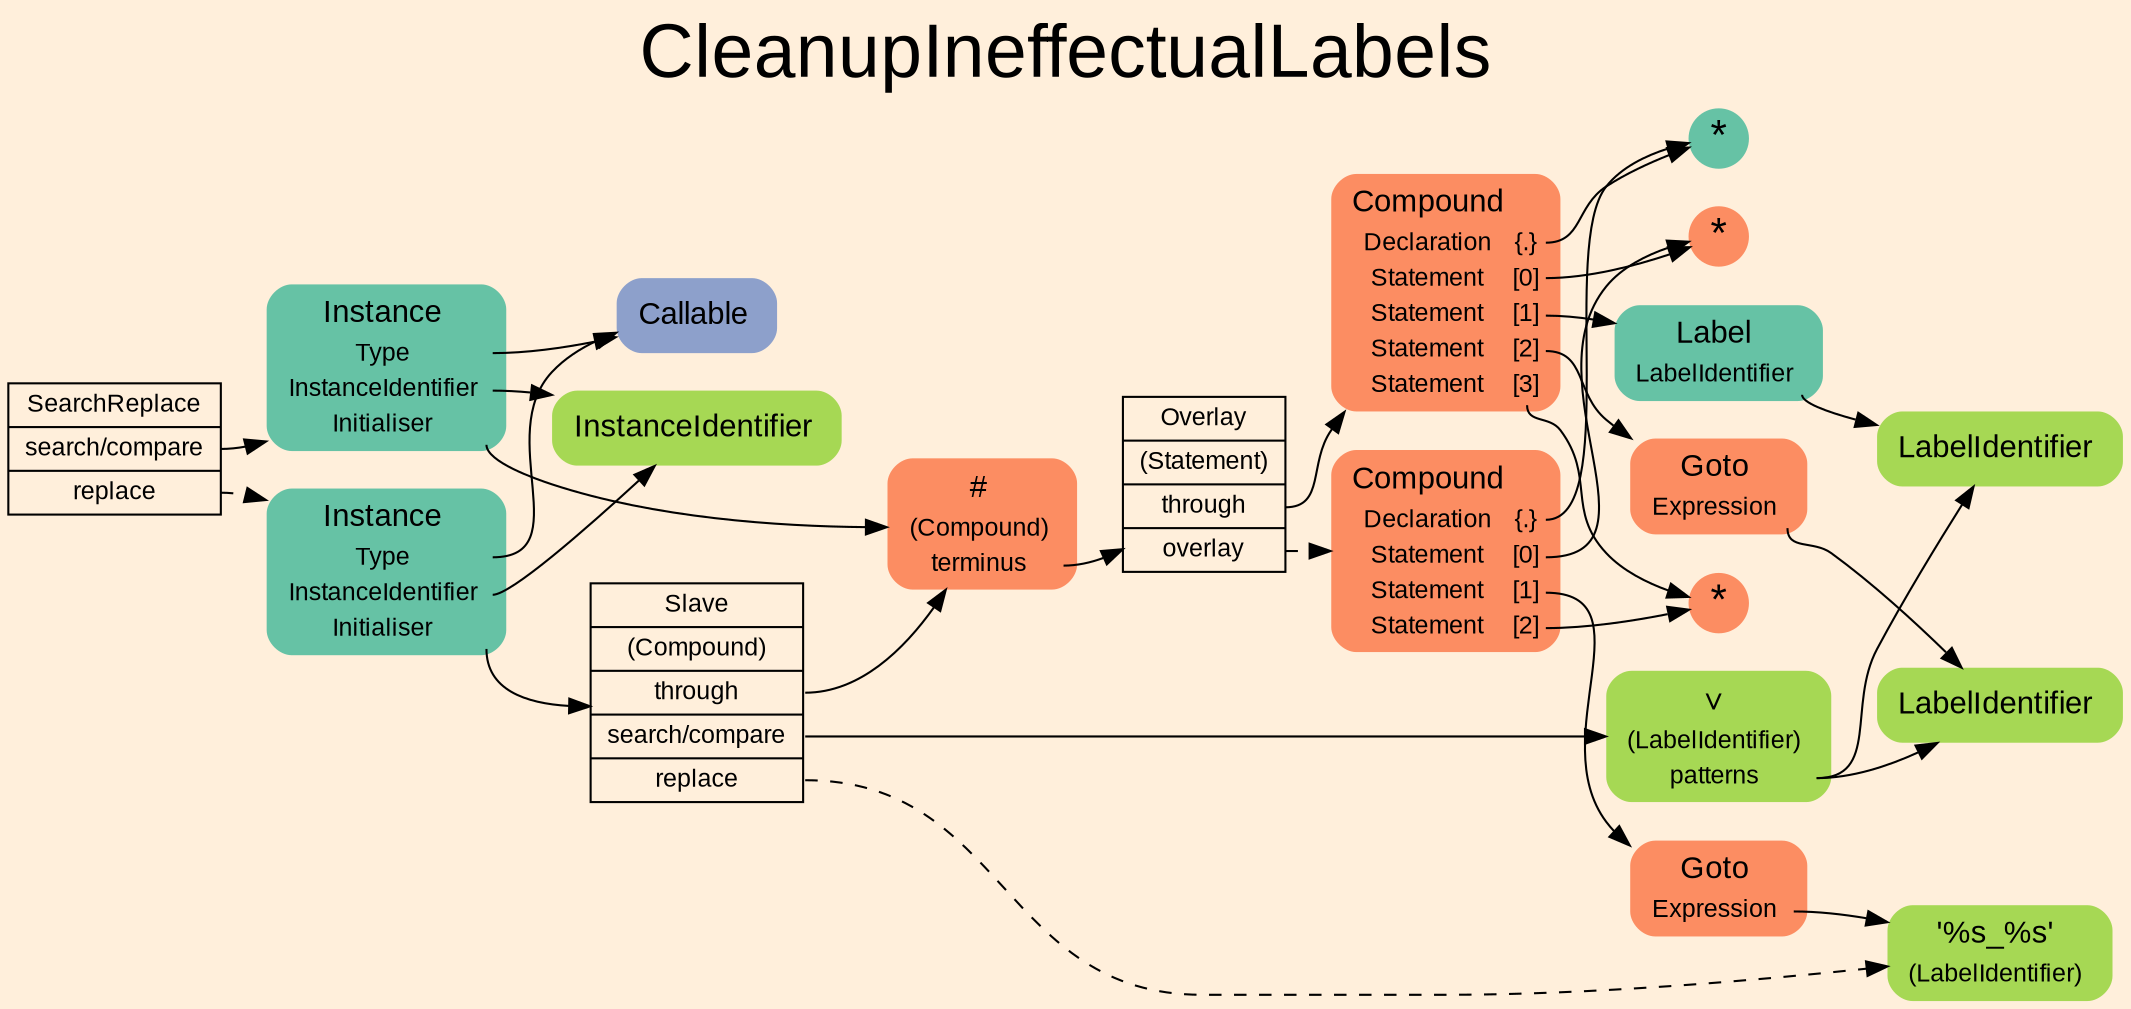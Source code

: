digraph "CleanupIneffectualLabels" {
label = "CleanupIneffectualLabels"
labelloc = t
fontsize = "36"
graph [
    rankdir = "LR"
    ranksep = 0.3
    bgcolor = antiquewhite1
    color = black
    fontcolor = black
    fontname = "Arial"
];
node [
    fontname = "Arial"
];
edge [
    fontname = "Arial"
];

// -------------------- transformation figure --------------------
"CR#B-4-91" [
    // -------- block CR#B-4-91 ----------
    shape = "record"
    fillcolor = antiquewhite1
    label = "<fixed> SearchReplace | <port0> search/compare | <port1> replace"
    style = "filled"
    fontsize = "12"
    color = black
    fontcolor = black
];

"#B-2-1955" [
    // -------- block #B-2-1955 ----------
    shape = "plaintext"
    fillcolor = "/set28/1"
    label = <<TABLE BORDER="0" CELLBORDER="0" CELLSPACING="0">
     <TR><TD><FONT POINT-SIZE="15.0">Instance</FONT></TD><TD></TD></TR>
     <TR><TD>Type</TD><TD PORT="port0"></TD></TR>
     <TR><TD>InstanceIdentifier</TD><TD PORT="port1"></TD></TR>
     <TR><TD>Initialiser</TD><TD PORT="port2"></TD></TR>
    </TABLE>>
    style = "rounded,filled"
    fontsize = "12"
];

"#B-2-1970" [
    // -------- block #B-2-1970 ----------
    shape = "plaintext"
    fillcolor = "/set28/3"
    label = <<TABLE BORDER="0" CELLBORDER="0" CELLSPACING="0">
     <TR><TD><FONT POINT-SIZE="15.0">Callable</FONT></TD><TD></TD></TR>
    </TABLE>>
    style = "rounded,filled"
    fontsize = "12"
];

"#B-2-1969" [
    // -------- block #B-2-1969 ----------
    shape = "plaintext"
    fillcolor = "/set28/5"
    label = <<TABLE BORDER="0" CELLBORDER="0" CELLSPACING="0">
     <TR><TD><FONT POINT-SIZE="15.0">InstanceIdentifier</FONT></TD><TD></TD></TR>
    </TABLE>>
    style = "rounded,filled"
    fontsize = "12"
];

"#B-2-1957" [
    // -------- block #B-2-1957 ----------
    shape = "plaintext"
    fillcolor = "/set28/2"
    label = <<TABLE BORDER="0" CELLBORDER="0" CELLSPACING="0">
     <TR><TD><FONT POINT-SIZE="15.0">#</FONT></TD><TD></TD></TR>
     <TR><TD>(Compound)</TD><TD PORT="port0"></TD></TR>
     <TR><TD>terminus</TD><TD PORT="port1"></TD></TR>
    </TABLE>>
    style = "rounded,filled"
    fontsize = "12"
];

"#B-2-1958" [
    // -------- block #B-2-1958 ----------
    shape = "record"
    fillcolor = antiquewhite1
    label = "<fixed> Overlay | <port0> (Statement) | <port1> through | <port2> overlay"
    style = "filled"
    fontsize = "12"
    color = black
    fontcolor = black
];

"#B-2-1959" [
    // -------- block #B-2-1959 ----------
    shape = "plaintext"
    fillcolor = "/set28/2"
    label = <<TABLE BORDER="0" CELLBORDER="0" CELLSPACING="0">
     <TR><TD><FONT POINT-SIZE="15.0">Compound</FONT></TD><TD></TD></TR>
     <TR><TD>Declaration</TD><TD PORT="port0">{.}</TD></TR>
     <TR><TD>Statement</TD><TD PORT="port1">[0]</TD></TR>
     <TR><TD>Statement</TD><TD PORT="port2">[1]</TD></TR>
     <TR><TD>Statement</TD><TD PORT="port3">[2]</TD></TR>
     <TR><TD>Statement</TD><TD PORT="port4">[3]</TD></TR>
    </TABLE>>
    style = "rounded,filled"
    fontsize = "12"
];

"#B-2-1962" [
    // -------- block #B-2-1962 ----------
    shape = "circle"
    fillcolor = "/set28/1"
    label = <*>
    style = "filled"
    fontsize = "20"
    penwidth = 0.0
    fixedsize = true
    width = 0.4
    height = 0.4
];

"#B-2-1963" [
    // -------- block #B-2-1963 ----------
    shape = "circle"
    fillcolor = "/set28/2"
    label = <*>
    style = "filled"
    fontsize = "20"
    penwidth = 0.0
    fixedsize = true
    width = 0.4
    height = 0.4
];

"#B-2-1961" [
    // -------- block #B-2-1961 ----------
    shape = "plaintext"
    fillcolor = "/set28/1"
    label = <<TABLE BORDER="0" CELLBORDER="0" CELLSPACING="0">
     <TR><TD><FONT POINT-SIZE="15.0">Label</FONT></TD><TD></TD></TR>
     <TR><TD>LabelIdentifier</TD><TD PORT="port0"></TD></TR>
    </TABLE>>
    style = "rounded,filled"
    fontsize = "12"
];

"#B-2-1965" [
    // -------- block #B-2-1965 ----------
    shape = "plaintext"
    fillcolor = "/set28/5"
    label = <<TABLE BORDER="0" CELLBORDER="0" CELLSPACING="0">
     <TR><TD><FONT POINT-SIZE="15.0">LabelIdentifier</FONT></TD><TD></TD></TR>
    </TABLE>>
    style = "rounded,filled"
    fontsize = "12"
];

"#B-2-1971" [
    // -------- block #B-2-1971 ----------
    shape = "plaintext"
    fillcolor = "/set28/2"
    label = <<TABLE BORDER="0" CELLBORDER="0" CELLSPACING="0">
     <TR><TD><FONT POINT-SIZE="15.0">Goto</FONT></TD><TD></TD></TR>
     <TR><TD>Expression</TD><TD PORT="port0"></TD></TR>
    </TABLE>>
    style = "rounded,filled"
    fontsize = "12"
];

"#B-2-1966" [
    // -------- block #B-2-1966 ----------
    shape = "plaintext"
    fillcolor = "/set28/5"
    label = <<TABLE BORDER="0" CELLBORDER="0" CELLSPACING="0">
     <TR><TD><FONT POINT-SIZE="15.0">LabelIdentifier</FONT></TD><TD></TD></TR>
    </TABLE>>
    style = "rounded,filled"
    fontsize = "12"
];

"#B-2-1964" [
    // -------- block #B-2-1964 ----------
    shape = "circle"
    fillcolor = "/set28/2"
    label = <*>
    style = "filled"
    fontsize = "20"
    penwidth = 0.0
    fixedsize = true
    width = 0.4
    height = 0.4
];

"#B-2-1960" [
    // -------- block #B-2-1960 ----------
    shape = "plaintext"
    fillcolor = "/set28/2"
    label = <<TABLE BORDER="0" CELLBORDER="0" CELLSPACING="0">
     <TR><TD><FONT POINT-SIZE="15.0">Compound</FONT></TD><TD></TD></TR>
     <TR><TD>Declaration</TD><TD PORT="port0">{.}</TD></TR>
     <TR><TD>Statement</TD><TD PORT="port1">[0]</TD></TR>
     <TR><TD>Statement</TD><TD PORT="port2">[1]</TD></TR>
     <TR><TD>Statement</TD><TD PORT="port3">[2]</TD></TR>
    </TABLE>>
    style = "rounded,filled"
    fontsize = "12"
];

"#B-2-1972" [
    // -------- block #B-2-1972 ----------
    shape = "plaintext"
    fillcolor = "/set28/2"
    label = <<TABLE BORDER="0" CELLBORDER="0" CELLSPACING="0">
     <TR><TD><FONT POINT-SIZE="15.0">Goto</FONT></TD><TD></TD></TR>
     <TR><TD>Expression</TD><TD PORT="port0"></TD></TR>
    </TABLE>>
    style = "rounded,filled"
    fontsize = "12"
];

"#B-2-1967" [
    // -------- block #B-2-1967 ----------
    shape = "plaintext"
    fillcolor = "/set28/5"
    label = <<TABLE BORDER="0" CELLBORDER="0" CELLSPACING="0">
     <TR><TD><FONT POINT-SIZE="15.0">'%s_%s'</FONT></TD><TD></TD></TR>
     <TR><TD>(LabelIdentifier)</TD><TD PORT="port0"></TD></TR>
    </TABLE>>
    style = "rounded,filled"
    fontsize = "12"
];

"#B-2-1956" [
    // -------- block #B-2-1956 ----------
    shape = "plaintext"
    fillcolor = "/set28/1"
    label = <<TABLE BORDER="0" CELLBORDER="0" CELLSPACING="0">
     <TR><TD><FONT POINT-SIZE="15.0">Instance</FONT></TD><TD></TD></TR>
     <TR><TD>Type</TD><TD PORT="port0"></TD></TR>
     <TR><TD>InstanceIdentifier</TD><TD PORT="port1"></TD></TR>
     <TR><TD>Initialiser</TD><TD PORT="port2"></TD></TR>
    </TABLE>>
    style = "rounded,filled"
    fontsize = "12"
];

"#B-2-1973" [
    // -------- block #B-2-1973 ----------
    shape = "record"
    fillcolor = antiquewhite1
    label = "<fixed> Slave | <port0> (Compound) | <port1> through | <port2> search/compare | <port3> replace"
    style = "filled"
    fontsize = "12"
    color = black
    fontcolor = black
];

"#B-2-1968" [
    // -------- block #B-2-1968 ----------
    shape = "plaintext"
    fillcolor = "/set28/5"
    label = <<TABLE BORDER="0" CELLBORDER="0" CELLSPACING="0">
     <TR><TD><FONT POINT-SIZE="15.0">∨</FONT></TD><TD></TD></TR>
     <TR><TD>(LabelIdentifier)</TD><TD PORT="port0"></TD></TR>
     <TR><TD>patterns</TD><TD PORT="port1"></TD></TR>
    </TABLE>>
    style = "rounded,filled"
    fontsize = "12"
];

"CR#B-4-91":port0 -> "#B-2-1955" [
    color = black
    fontcolor = black
];

"CR#B-4-91":port1 -> "#B-2-1956" [
    style="dashed"
    color = black
    fontcolor = black
];

"#B-2-1955":port0 -> "#B-2-1970" [
    color = black
    fontcolor = black
];

"#B-2-1955":port1 -> "#B-2-1969" [
    color = black
    fontcolor = black
];

"#B-2-1955":port2 -> "#B-2-1957" [
    color = black
    fontcolor = black
];

"#B-2-1957":port1 -> "#B-2-1958" [
    color = black
    fontcolor = black
];

"#B-2-1958":port1 -> "#B-2-1959" [
    color = black
    fontcolor = black
];

"#B-2-1958":port2 -> "#B-2-1960" [
    style="dashed"
    color = black
    fontcolor = black
];

"#B-2-1959":port0 -> "#B-2-1962" [
    color = black
    fontcolor = black
];

"#B-2-1959":port1 -> "#B-2-1963" [
    color = black
    fontcolor = black
];

"#B-2-1959":port2 -> "#B-2-1961" [
    color = black
    fontcolor = black
];

"#B-2-1959":port3 -> "#B-2-1971" [
    color = black
    fontcolor = black
];

"#B-2-1959":port4 -> "#B-2-1964" [
    color = black
    fontcolor = black
];

"#B-2-1961":port0 -> "#B-2-1965" [
    color = black
    fontcolor = black
];

"#B-2-1971":port0 -> "#B-2-1966" [
    color = black
    fontcolor = black
];

"#B-2-1960":port0 -> "#B-2-1962" [
    color = black
    fontcolor = black
];

"#B-2-1960":port1 -> "#B-2-1963" [
    color = black
    fontcolor = black
];

"#B-2-1960":port2 -> "#B-2-1972" [
    color = black
    fontcolor = black
];

"#B-2-1960":port3 -> "#B-2-1964" [
    color = black
    fontcolor = black
];

"#B-2-1972":port0 -> "#B-2-1967" [
    color = black
    fontcolor = black
];

"#B-2-1956":port0 -> "#B-2-1970" [
    color = black
    fontcolor = black
];

"#B-2-1956":port1 -> "#B-2-1969" [
    color = black
    fontcolor = black
];

"#B-2-1956":port2 -> "#B-2-1973" [
    color = black
    fontcolor = black
];

"#B-2-1973":port1 -> "#B-2-1957" [
    color = black
    fontcolor = black
];

"#B-2-1973":port2 -> "#B-2-1968" [
    color = black
    fontcolor = black
];

"#B-2-1973":port3 -> "#B-2-1967" [
    style="dashed"
    color = black
    fontcolor = black
];

"#B-2-1968":port1 -> "#B-2-1965" [
    color = black
    fontcolor = black
];

"#B-2-1968":port1 -> "#B-2-1966" [
    color = black
    fontcolor = black
];


}
